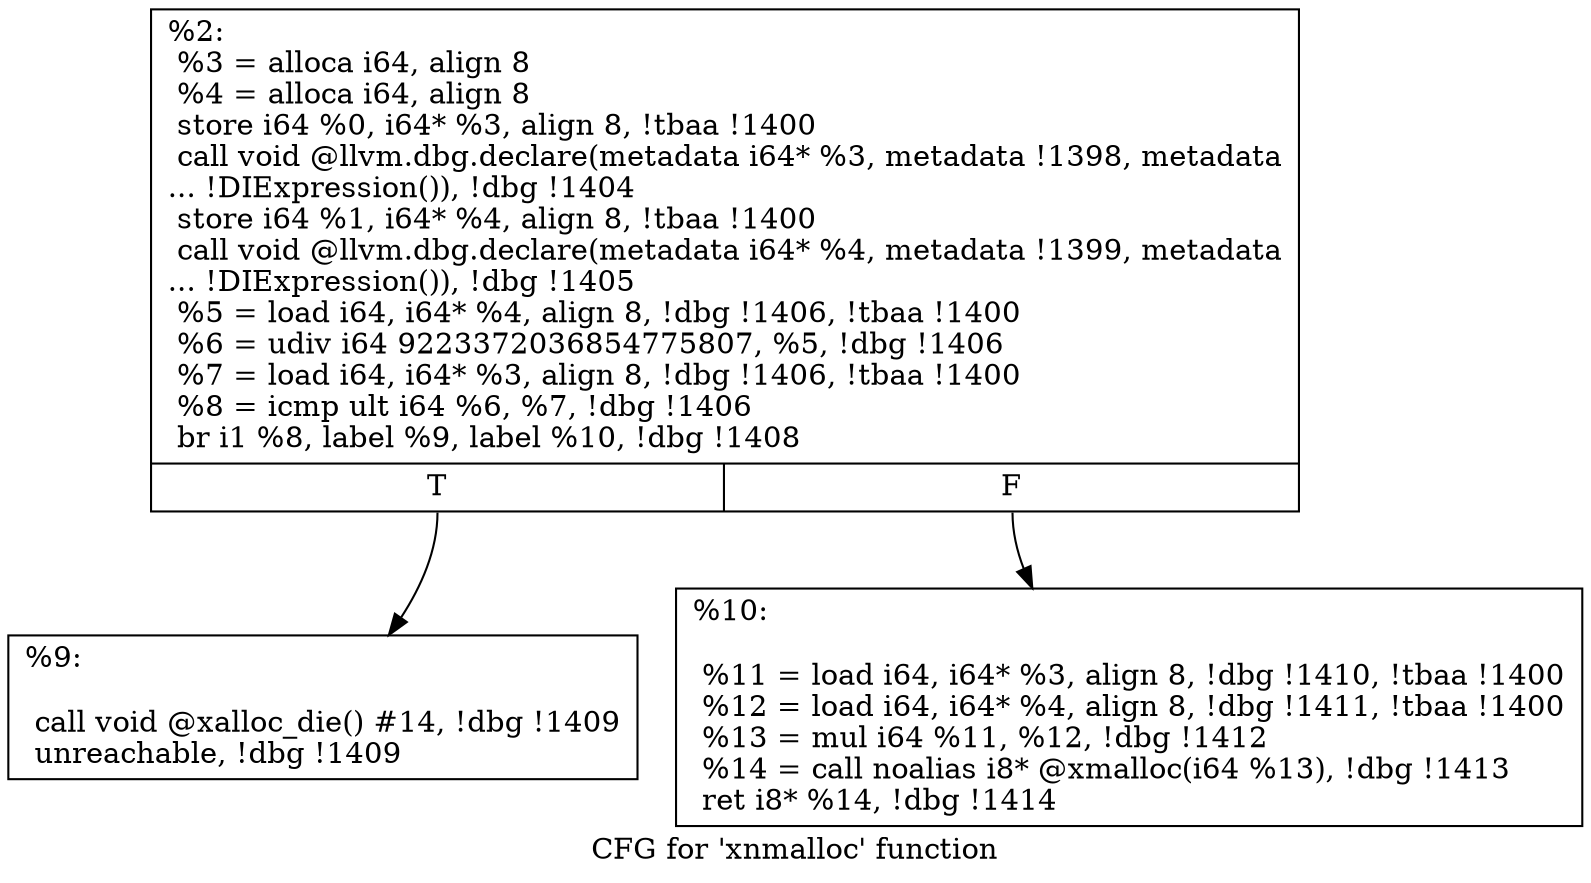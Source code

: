 digraph "CFG for 'xnmalloc' function" {
	label="CFG for 'xnmalloc' function";

	Node0xfb0930 [shape=record,label="{%2:\l  %3 = alloca i64, align 8\l  %4 = alloca i64, align 8\l  store i64 %0, i64* %3, align 8, !tbaa !1400\l  call void @llvm.dbg.declare(metadata i64* %3, metadata !1398, metadata\l... !DIExpression()), !dbg !1404\l  store i64 %1, i64* %4, align 8, !tbaa !1400\l  call void @llvm.dbg.declare(metadata i64* %4, metadata !1399, metadata\l... !DIExpression()), !dbg !1405\l  %5 = load i64, i64* %4, align 8, !dbg !1406, !tbaa !1400\l  %6 = udiv i64 9223372036854775807, %5, !dbg !1406\l  %7 = load i64, i64* %3, align 8, !dbg !1406, !tbaa !1400\l  %8 = icmp ult i64 %6, %7, !dbg !1406\l  br i1 %8, label %9, label %10, !dbg !1408\l|{<s0>T|<s1>F}}"];
	Node0xfb0930:s0 -> Node0xfb0980;
	Node0xfb0930:s1 -> Node0xfb09d0;
	Node0xfb0980 [shape=record,label="{%9:\l\l  call void @xalloc_die() #14, !dbg !1409\l  unreachable, !dbg !1409\l}"];
	Node0xfb09d0 [shape=record,label="{%10:\l\l  %11 = load i64, i64* %3, align 8, !dbg !1410, !tbaa !1400\l  %12 = load i64, i64* %4, align 8, !dbg !1411, !tbaa !1400\l  %13 = mul i64 %11, %12, !dbg !1412\l  %14 = call noalias i8* @xmalloc(i64 %13), !dbg !1413\l  ret i8* %14, !dbg !1414\l}"];
}

